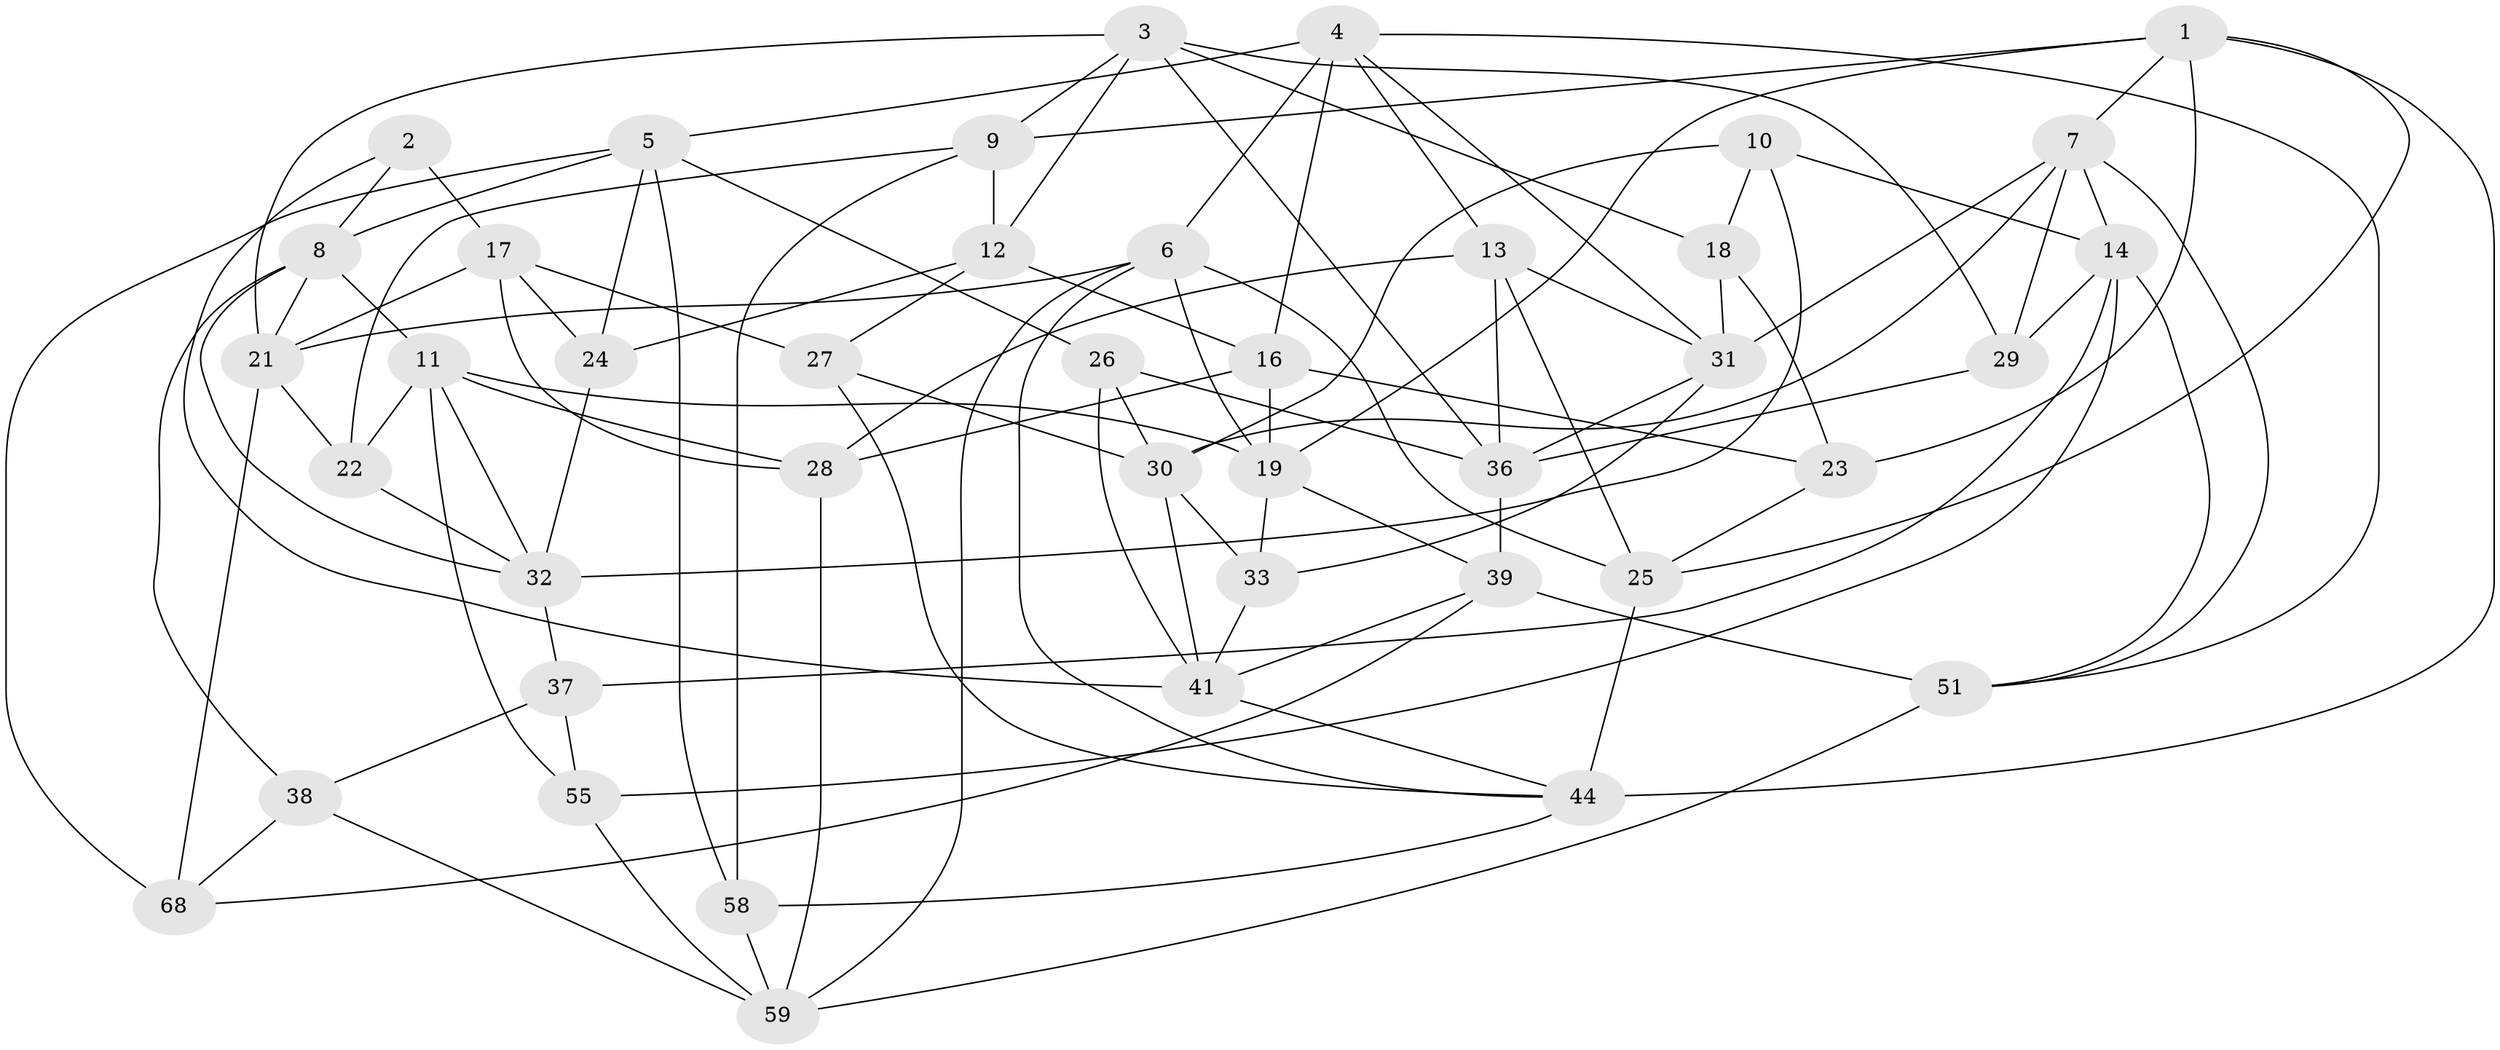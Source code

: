 // Generated by graph-tools (version 1.1) at 2025/52/02/27/25 19:52:31]
// undirected, 42 vertices, 106 edges
graph export_dot {
graph [start="1"]
  node [color=gray90,style=filled];
  1 [super="+42"];
  2;
  3 [super="+49"];
  4 [super="+34"];
  5 [super="+40"];
  6 [super="+52"];
  7 [super="+54"];
  8 [super="+53"];
  9 [super="+15"];
  10;
  11 [super="+20"];
  12 [super="+60"];
  13 [super="+43"];
  14 [super="+57"];
  16 [super="+35"];
  17 [super="+50"];
  18;
  19 [super="+67"];
  21 [super="+46"];
  22;
  23;
  24;
  25 [super="+64"];
  26;
  27;
  28 [super="+56"];
  29;
  30 [super="+62"];
  31 [super="+63"];
  32 [super="+47"];
  33;
  36 [super="+45"];
  37;
  38;
  39 [super="+66"];
  41 [super="+48"];
  44 [super="+69"];
  51 [super="+65"];
  55;
  58;
  59 [super="+61"];
  68;
  1 -- 44;
  1 -- 9;
  1 -- 25;
  1 -- 19;
  1 -- 7;
  1 -- 23;
  2 -- 17 [weight=2];
  2 -- 8;
  2 -- 41;
  3 -- 36;
  3 -- 29;
  3 -- 9;
  3 -- 18;
  3 -- 12;
  3 -- 21;
  4 -- 13;
  4 -- 5;
  4 -- 31;
  4 -- 16;
  4 -- 51;
  4 -- 6;
  5 -- 8;
  5 -- 24;
  5 -- 58;
  5 -- 26;
  5 -- 68;
  6 -- 25;
  6 -- 21;
  6 -- 19;
  6 -- 44;
  6 -- 59;
  7 -- 14;
  7 -- 30;
  7 -- 51;
  7 -- 29;
  7 -- 31;
  8 -- 38;
  8 -- 32;
  8 -- 11;
  8 -- 21;
  9 -- 22;
  9 -- 58;
  9 -- 12 [weight=2];
  10 -- 14;
  10 -- 18;
  10 -- 30;
  10 -- 32;
  11 -- 55;
  11 -- 22;
  11 -- 32;
  11 -- 19;
  11 -- 28;
  12 -- 16;
  12 -- 27;
  12 -- 24;
  13 -- 28;
  13 -- 25 [weight=2];
  13 -- 36;
  13 -- 31;
  14 -- 37;
  14 -- 29;
  14 -- 55;
  14 -- 51;
  16 -- 19;
  16 -- 28 [weight=2];
  16 -- 23;
  17 -- 27;
  17 -- 24;
  17 -- 28;
  17 -- 21;
  18 -- 31;
  18 -- 23;
  19 -- 33;
  19 -- 39;
  21 -- 68;
  21 -- 22;
  22 -- 32;
  23 -- 25;
  24 -- 32;
  25 -- 44;
  26 -- 41;
  26 -- 30;
  26 -- 36;
  27 -- 30;
  27 -- 44;
  28 -- 59;
  29 -- 36;
  30 -- 33;
  30 -- 41;
  31 -- 33;
  31 -- 36;
  32 -- 37;
  33 -- 41;
  36 -- 39;
  37 -- 55;
  37 -- 38;
  38 -- 68;
  38 -- 59;
  39 -- 51 [weight=2];
  39 -- 68;
  39 -- 41;
  41 -- 44;
  44 -- 58;
  51 -- 59;
  55 -- 59;
  58 -- 59;
}
